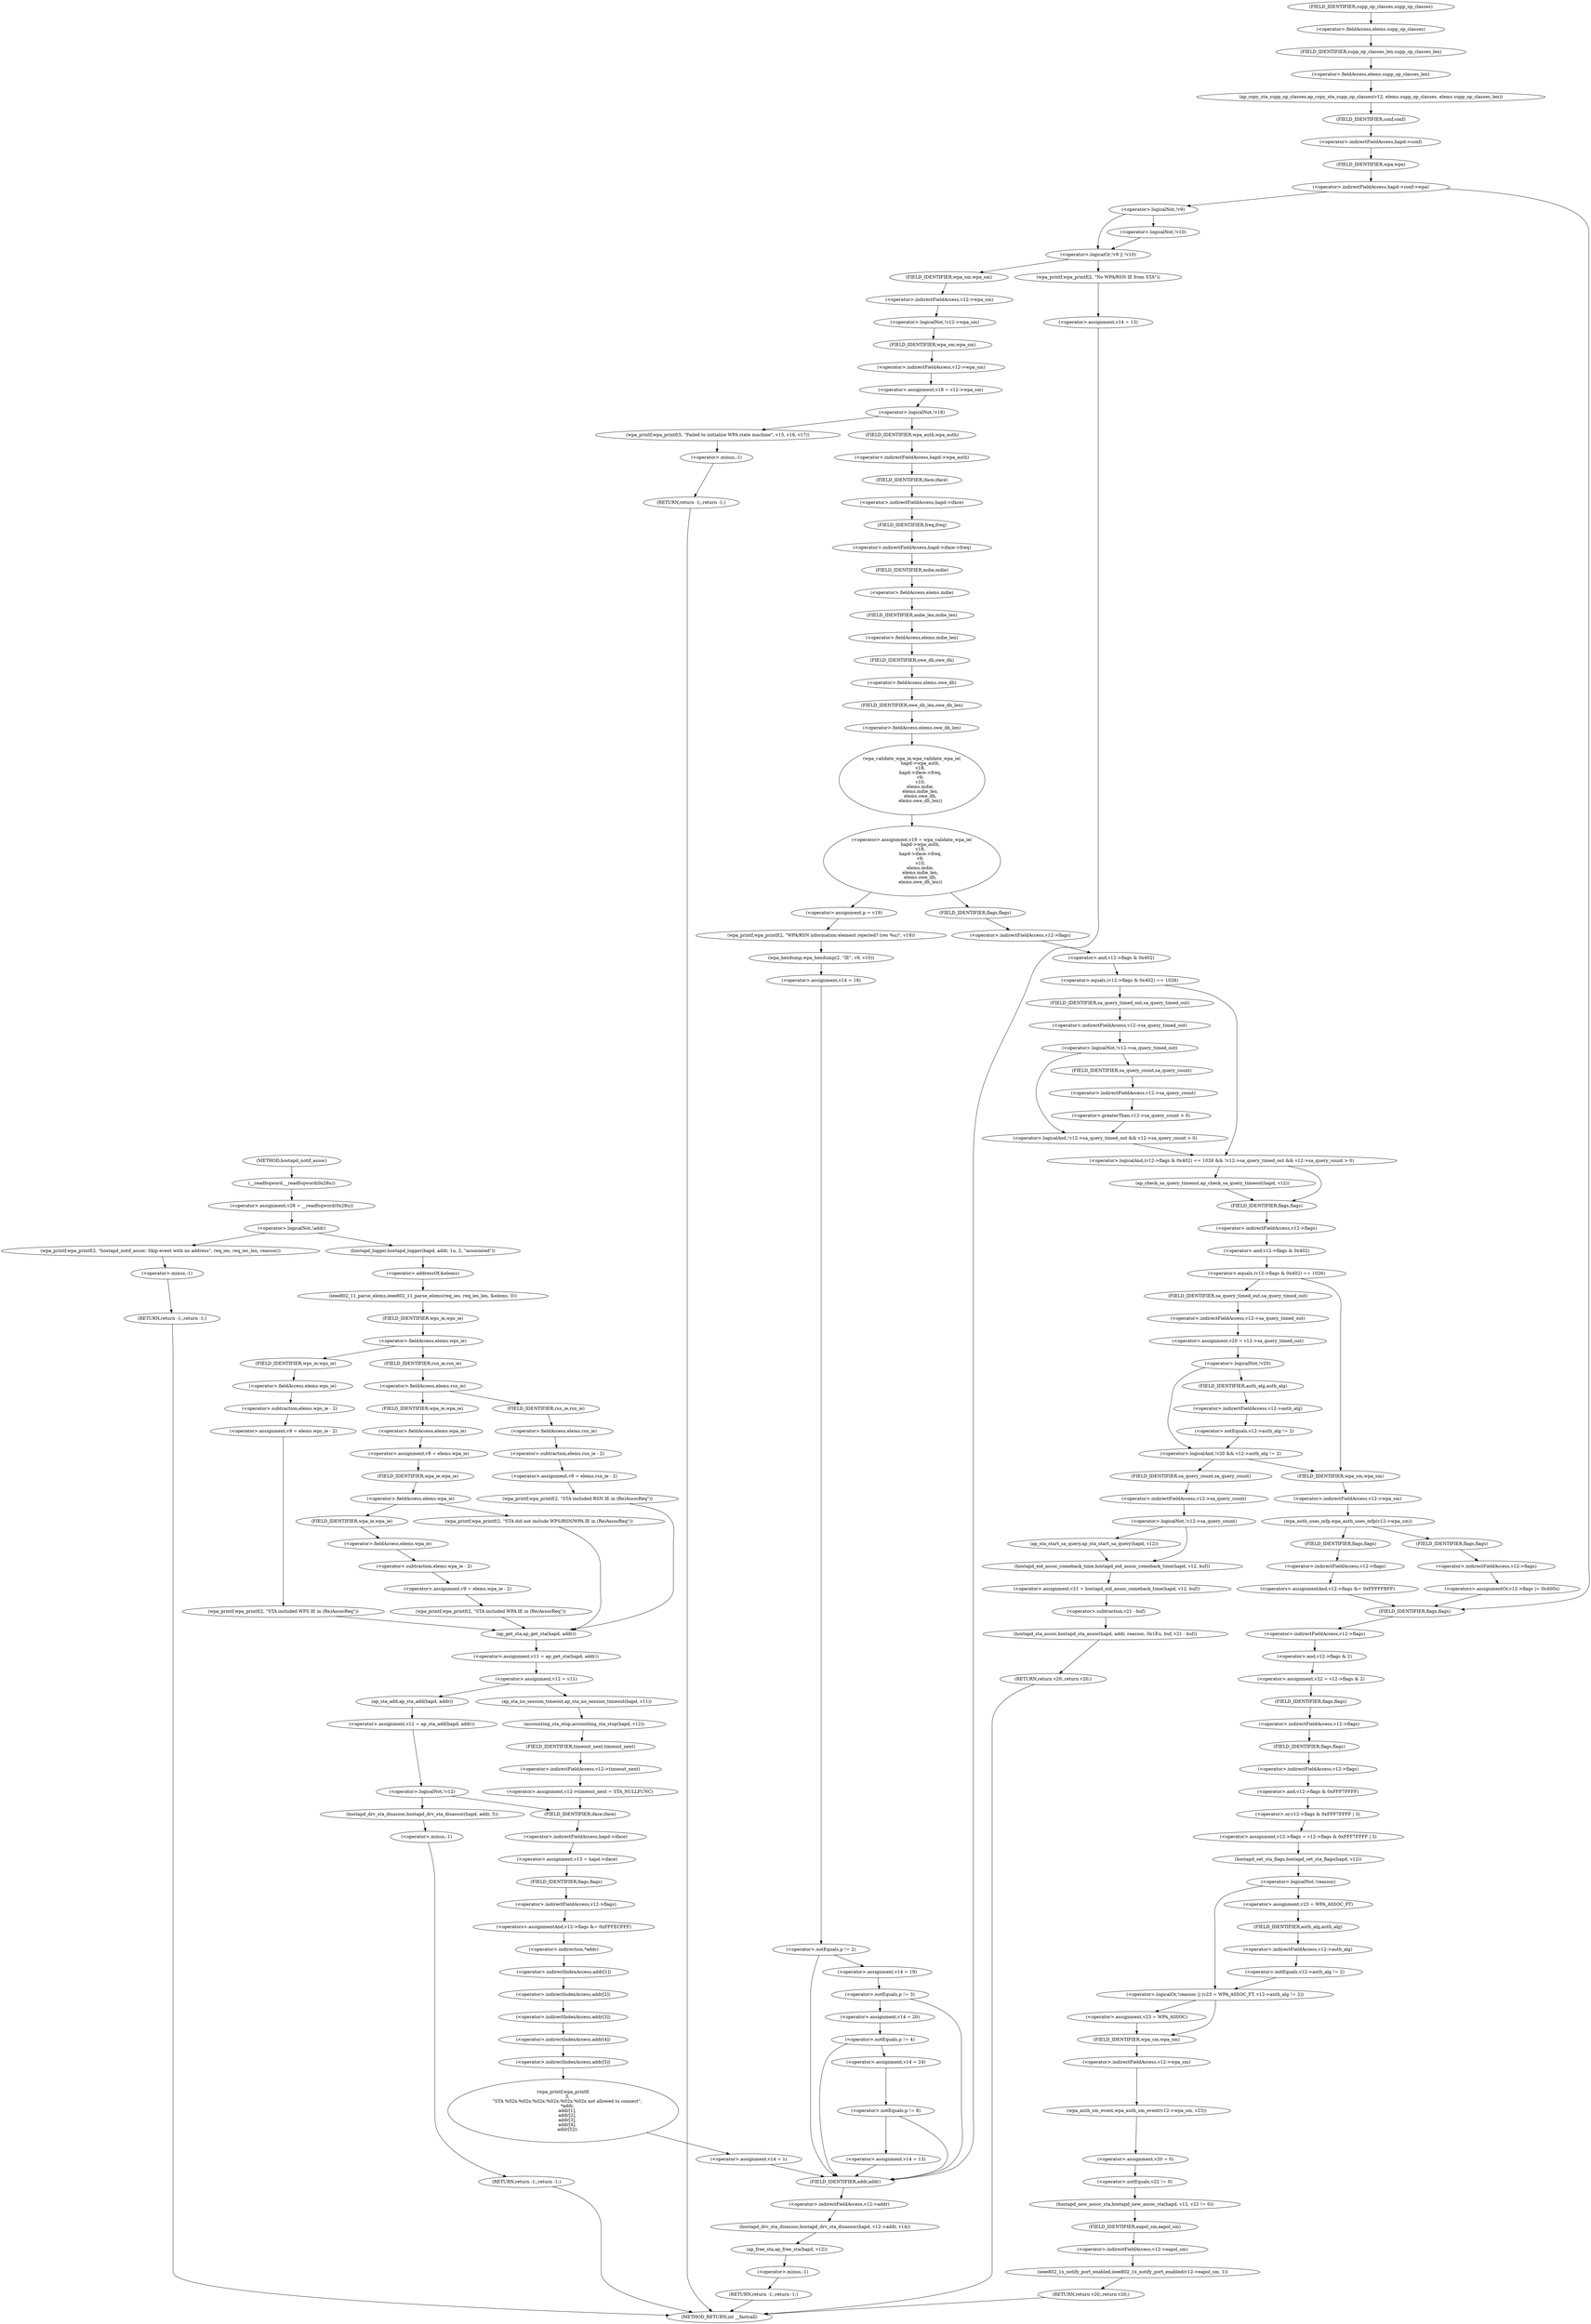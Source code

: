 digraph hostapd_notif_assoc {  
"1000146" [label = "(<operator>.assignment,v28 = __readfsqword(0x28u))" ]
"1000148" [label = "(__readfsqword,__readfsqword(0x28u))" ]
"1000151" [label = "(<operator>.logicalNot,!addr)" ]
"1000154" [label = "(wpa_printf,wpa_printf(2, \"hostapd_notif_assoc: Skip event with no address\", req_ies, req_ies_len, reassoc))" ]
"1000160" [label = "(RETURN,return -1;,return -1;)" ]
"1000161" [label = "(<operator>.minus,-1)" ]
"1000163" [label = "(hostapd_logger,hostapd_logger(hapd, addr, 1u, 2, \"associated\"))" ]
"1000169" [label = "(ieee802_11_parse_elems,ieee802_11_parse_elems(req_ies, req_ies_len, &elems, 0))" ]
"1000172" [label = "(<operator>.addressOf,&elems)" ]
"1000176" [label = "(<operator>.fieldAccess,elems.wps_ie)" ]
"1000178" [label = "(FIELD_IDENTIFIER,wps_ie,wps_ie)" ]
"1000180" [label = "(<operator>.assignment,v9 = elems.wps_ie - 2)" ]
"1000182" [label = "(<operator>.subtraction,elems.wps_ie - 2)" ]
"1000183" [label = "(<operator>.fieldAccess,elems.wps_ie)" ]
"1000185" [label = "(FIELD_IDENTIFIER,wps_ie,wps_ie)" ]
"1000188" [label = "(wpa_printf,wpa_printf(2, \"STA included WPS IE in (Re)AssocReq\"))" ]
"1000193" [label = "(<operator>.fieldAccess,elems.rsn_ie)" ]
"1000195" [label = "(FIELD_IDENTIFIER,rsn_ie,rsn_ie)" ]
"1000197" [label = "(<operator>.assignment,v9 = elems.rsn_ie - 2)" ]
"1000199" [label = "(<operator>.subtraction,elems.rsn_ie - 2)" ]
"1000200" [label = "(<operator>.fieldAccess,elems.rsn_ie)" ]
"1000202" [label = "(FIELD_IDENTIFIER,rsn_ie,rsn_ie)" ]
"1000205" [label = "(wpa_printf,wpa_printf(2, \"STA included RSN IE in (Re)AssocReq\"))" ]
"1000210" [label = "(<operator>.assignment,v9 = elems.wpa_ie)" ]
"1000212" [label = "(<operator>.fieldAccess,elems.wpa_ie)" ]
"1000214" [label = "(FIELD_IDENTIFIER,wpa_ie,wpa_ie)" ]
"1000216" [label = "(<operator>.fieldAccess,elems.wpa_ie)" ]
"1000218" [label = "(FIELD_IDENTIFIER,wpa_ie,wpa_ie)" ]
"1000220" [label = "(<operator>.assignment,v9 = elems.wpa_ie - 2)" ]
"1000222" [label = "(<operator>.subtraction,elems.wpa_ie - 2)" ]
"1000223" [label = "(<operator>.fieldAccess,elems.wpa_ie)" ]
"1000225" [label = "(FIELD_IDENTIFIER,wpa_ie,wpa_ie)" ]
"1000228" [label = "(wpa_printf,wpa_printf(2, \"STA included WPA IE in (Re)AssocReq\"))" ]
"1000234" [label = "(wpa_printf,wpa_printf(2, \"STA did not include WPS/RSN/WPA IE in (Re)AssocReq\"))" ]
"1000237" [label = "(<operator>.assignment,v11 = ap_get_sta(hapd, addr))" ]
"1000239" [label = "(ap_get_sta,ap_get_sta(hapd, addr))" ]
"1000242" [label = "(<operator>.assignment,v12 = v11)" ]
"1000248" [label = "(ap_sta_no_session_timeout,ap_sta_no_session_timeout(hapd, v11))" ]
"1000251" [label = "(accounting_sta_stop,accounting_sta_stop(hapd, v12))" ]
"1000254" [label = "(<operator>.assignment,v12->timeout_next = STA_NULLFUNC)" ]
"1000255" [label = "(<operator>.indirectFieldAccess,v12->timeout_next)" ]
"1000257" [label = "(FIELD_IDENTIFIER,timeout_next,timeout_next)" ]
"1000261" [label = "(<operator>.assignment,v12 = ap_sta_add(hapd, addr))" ]
"1000263" [label = "(ap_sta_add,ap_sta_add(hapd, addr))" ]
"1000267" [label = "(<operator>.logicalNot,!v12)" ]
"1000270" [label = "(hostapd_drv_sta_disassoc,hostapd_drv_sta_disassoc(hapd, addr, 5))" ]
"1000274" [label = "(RETURN,return -1;,return -1;)" ]
"1000275" [label = "(<operator>.minus,-1)" ]
"1000277" [label = "(<operator>.assignment,v13 = hapd->iface)" ]
"1000279" [label = "(<operator>.indirectFieldAccess,hapd->iface)" ]
"1000281" [label = "(FIELD_IDENTIFIER,iface,iface)" ]
"1000282" [label = "(<operators>.assignmentAnd,v12->flags &= 0xFFFECFFF)" ]
"1000283" [label = "(<operator>.indirectFieldAccess,v12->flags)" ]
"1000285" [label = "(FIELD_IDENTIFIER,flags,flags)" ]
"1000288" [label = "(wpa_printf,wpa_printf(\n      3,\n      \"STA %02x:%02x:%02x:%02x:%02x:%02x not allowed to connect\",\n      *addr,\n      addr[1],\n      addr[2],\n      addr[3],\n      addr[4],\n      addr[5]))" ]
"1000291" [label = "(<operator>.indirection,*addr)" ]
"1000293" [label = "(<operator>.indirectIndexAccess,addr[1])" ]
"1000296" [label = "(<operator>.indirectIndexAccess,addr[2])" ]
"1000299" [label = "(<operator>.indirectIndexAccess,addr[3])" ]
"1000302" [label = "(<operator>.indirectIndexAccess,addr[4])" ]
"1000305" [label = "(<operator>.indirectIndexAccess,addr[5])" ]
"1000308" [label = "(<operator>.assignment,v14 = 1)" ]
"1000312" [label = "(hostapd_drv_sta_disassoc,hostapd_drv_sta_disassoc(hapd, v12->addr, v14))" ]
"1000314" [label = "(<operator>.indirectFieldAccess,v12->addr)" ]
"1000316" [label = "(FIELD_IDENTIFIER,addr,addr)" ]
"1000318" [label = "(ap_free_sta,ap_free_sta(hapd, v12))" ]
"1000321" [label = "(RETURN,return -1;,return -1;)" ]
"1000322" [label = "(<operator>.minus,-1)" ]
"1000324" [label = "(ap_copy_sta_supp_op_classes,ap_copy_sta_supp_op_classes(v12, elems.supp_op_classes, elems.supp_op_classes_len))" ]
"1000326" [label = "(<operator>.fieldAccess,elems.supp_op_classes)" ]
"1000328" [label = "(FIELD_IDENTIFIER,supp_op_classes,supp_op_classes)" ]
"1000329" [label = "(<operator>.fieldAccess,elems.supp_op_classes_len)" ]
"1000331" [label = "(FIELD_IDENTIFIER,supp_op_classes_len,supp_op_classes_len)" ]
"1000333" [label = "(<operator>.indirectFieldAccess,hapd->conf->wpa)" ]
"1000334" [label = "(<operator>.indirectFieldAccess,hapd->conf)" ]
"1000336" [label = "(FIELD_IDENTIFIER,conf,conf)" ]
"1000337" [label = "(FIELD_IDENTIFIER,wpa,wpa)" ]
"1000340" [label = "(<operator>.logicalOr,!v9 || !v10)" ]
"1000341" [label = "(<operator>.logicalNot,!v9)" ]
"1000343" [label = "(<operator>.logicalNot,!v10)" ]
"1000346" [label = "(wpa_printf,wpa_printf(2, \"No WPA/RSN IE from STA\"))" ]
"1000349" [label = "(<operator>.assignment,v14 = 13)" ]
"1000354" [label = "(<operator>.logicalNot,!v12->wpa_sm)" ]
"1000355" [label = "(<operator>.indirectFieldAccess,v12->wpa_sm)" ]
"1000357" [label = "(FIELD_IDENTIFIER,wpa_sm,wpa_sm)" ]
"1000358" [label = "(<operator>.assignment,v18 = v12->wpa_sm)" ]
"1000360" [label = "(<operator>.indirectFieldAccess,v12->wpa_sm)" ]
"1000362" [label = "(FIELD_IDENTIFIER,wpa_sm,wpa_sm)" ]
"1000364" [label = "(<operator>.logicalNot,!v18)" ]
"1000367" [label = "(wpa_printf,wpa_printf(5, \"Failed to initialize WPA state machine\", v15, v16, v17))" ]
"1000373" [label = "(RETURN,return -1;,return -1;)" ]
"1000374" [label = "(<operator>.minus,-1)" ]
"1000376" [label = "(<operator>.assignment,v19 = wpa_validate_wpa_ie(\n            hapd->wpa_auth,\n            v18,\n            hapd->iface->freq,\n            v9,\n            v10,\n            elems.mdie,\n            elems.mdie_len,\n            elems.owe_dh,\n            elems.owe_dh_len))" ]
"1000378" [label = "(wpa_validate_wpa_ie,wpa_validate_wpa_ie(\n            hapd->wpa_auth,\n            v18,\n            hapd->iface->freq,\n            v9,\n            v10,\n            elems.mdie,\n            elems.mdie_len,\n            elems.owe_dh,\n            elems.owe_dh_len))" ]
"1000379" [label = "(<operator>.indirectFieldAccess,hapd->wpa_auth)" ]
"1000381" [label = "(FIELD_IDENTIFIER,wpa_auth,wpa_auth)" ]
"1000383" [label = "(<operator>.indirectFieldAccess,hapd->iface->freq)" ]
"1000384" [label = "(<operator>.indirectFieldAccess,hapd->iface)" ]
"1000386" [label = "(FIELD_IDENTIFIER,iface,iface)" ]
"1000387" [label = "(FIELD_IDENTIFIER,freq,freq)" ]
"1000390" [label = "(<operator>.fieldAccess,elems.mdie)" ]
"1000392" [label = "(FIELD_IDENTIFIER,mdie,mdie)" ]
"1000393" [label = "(<operator>.fieldAccess,elems.mdie_len)" ]
"1000395" [label = "(FIELD_IDENTIFIER,mdie_len,mdie_len)" ]
"1000396" [label = "(<operator>.fieldAccess,elems.owe_dh)" ]
"1000398" [label = "(FIELD_IDENTIFIER,owe_dh,owe_dh)" ]
"1000399" [label = "(<operator>.fieldAccess,elems.owe_dh_len)" ]
"1000401" [label = "(FIELD_IDENTIFIER,owe_dh_len,owe_dh_len)" ]
"1000405" [label = "(<operator>.assignment,p = v19)" ]
"1000408" [label = "(wpa_printf,wpa_printf(2, \"WPA/RSN information element rejected? (res %u)\", v19))" ]
"1000412" [label = "(wpa_hexdump,wpa_hexdump(2, \"IE\", v9, v10))" ]
"1000417" [label = "(<operator>.assignment,v14 = 18)" ]
"1000421" [label = "(<operator>.notEquals,p != 2)" ]
"1000425" [label = "(<operator>.assignment,v14 = 19)" ]
"1000429" [label = "(<operator>.notEquals,p != 3)" ]
"1000433" [label = "(<operator>.assignment,v14 = 20)" ]
"1000437" [label = "(<operator>.notEquals,p != 4)" ]
"1000441" [label = "(<operator>.assignment,v14 = 24)" ]
"1000445" [label = "(<operator>.notEquals,p != 8)" ]
"1000448" [label = "(<operator>.assignment,v14 = 13)" ]
"1000453" [label = "(<operator>.logicalAnd,(v12->flags & 0x402) == 1026 && !v12->sa_query_timed_out && v12->sa_query_count > 0)" ]
"1000454" [label = "(<operator>.equals,(v12->flags & 0x402) == 1026)" ]
"1000455" [label = "(<operator>.and,v12->flags & 0x402)" ]
"1000456" [label = "(<operator>.indirectFieldAccess,v12->flags)" ]
"1000458" [label = "(FIELD_IDENTIFIER,flags,flags)" ]
"1000461" [label = "(<operator>.logicalAnd,!v12->sa_query_timed_out && v12->sa_query_count > 0)" ]
"1000462" [label = "(<operator>.logicalNot,!v12->sa_query_timed_out)" ]
"1000463" [label = "(<operator>.indirectFieldAccess,v12->sa_query_timed_out)" ]
"1000465" [label = "(FIELD_IDENTIFIER,sa_query_timed_out,sa_query_timed_out)" ]
"1000466" [label = "(<operator>.greaterThan,v12->sa_query_count > 0)" ]
"1000467" [label = "(<operator>.indirectFieldAccess,v12->sa_query_count)" ]
"1000469" [label = "(FIELD_IDENTIFIER,sa_query_count,sa_query_count)" ]
"1000471" [label = "(ap_check_sa_query_timeout,ap_check_sa_query_timeout(hapd, v12))" ]
"1000475" [label = "(<operator>.equals,(v12->flags & 0x402) == 1026)" ]
"1000476" [label = "(<operator>.and,v12->flags & 0x402)" ]
"1000477" [label = "(<operator>.indirectFieldAccess,v12->flags)" ]
"1000479" [label = "(FIELD_IDENTIFIER,flags,flags)" ]
"1000483" [label = "(<operator>.assignment,v20 = v12->sa_query_timed_out)" ]
"1000485" [label = "(<operator>.indirectFieldAccess,v12->sa_query_timed_out)" ]
"1000487" [label = "(FIELD_IDENTIFIER,sa_query_timed_out,sa_query_timed_out)" ]
"1000489" [label = "(<operator>.logicalAnd,!v20 && v12->auth_alg != 2)" ]
"1000490" [label = "(<operator>.logicalNot,!v20)" ]
"1000492" [label = "(<operator>.notEquals,v12->auth_alg != 2)" ]
"1000493" [label = "(<operator>.indirectFieldAccess,v12->auth_alg)" ]
"1000495" [label = "(FIELD_IDENTIFIER,auth_alg,auth_alg)" ]
"1000499" [label = "(<operator>.logicalNot,!v12->sa_query_count)" ]
"1000500" [label = "(<operator>.indirectFieldAccess,v12->sa_query_count)" ]
"1000502" [label = "(FIELD_IDENTIFIER,sa_query_count,sa_query_count)" ]
"1000503" [label = "(ap_sta_start_sa_query,ap_sta_start_sa_query(hapd, v12))" ]
"1000506" [label = "(<operator>.assignment,v21 = hostapd_eid_assoc_comeback_time(hapd, v12, buf))" ]
"1000508" [label = "(hostapd_eid_assoc_comeback_time,hostapd_eid_assoc_comeback_time(hapd, v12, buf))" ]
"1000512" [label = "(hostapd_sta_assoc,hostapd_sta_assoc(hapd, addr, reassoc, 0x1Eu, buf, v21 - buf))" ]
"1000518" [label = "(<operator>.subtraction,v21 - buf)" ]
"1000521" [label = "(RETURN,return v20;,return v20;)" ]
"1000524" [label = "(wpa_auth_uses_mfp,wpa_auth_uses_mfp(v12->wpa_sm))" ]
"1000525" [label = "(<operator>.indirectFieldAccess,v12->wpa_sm)" ]
"1000527" [label = "(FIELD_IDENTIFIER,wpa_sm,wpa_sm)" ]
"1000528" [label = "(<operators>.assignmentOr,v12->flags |= 0x400u)" ]
"1000529" [label = "(<operator>.indirectFieldAccess,v12->flags)" ]
"1000531" [label = "(FIELD_IDENTIFIER,flags,flags)" ]
"1000534" [label = "(<operators>.assignmentAnd,v12->flags &= 0xFFFFFBFF)" ]
"1000535" [label = "(<operator>.indirectFieldAccess,v12->flags)" ]
"1000537" [label = "(FIELD_IDENTIFIER,flags,flags)" ]
"1000539" [label = "(<operator>.assignment,v22 = v12->flags & 2)" ]
"1000541" [label = "(<operator>.and,v12->flags & 2)" ]
"1000542" [label = "(<operator>.indirectFieldAccess,v12->flags)" ]
"1000544" [label = "(FIELD_IDENTIFIER,flags,flags)" ]
"1000546" [label = "(<operator>.assignment,v12->flags = v12->flags & 0xFFF7FFFF | 3)" ]
"1000547" [label = "(<operator>.indirectFieldAccess,v12->flags)" ]
"1000549" [label = "(FIELD_IDENTIFIER,flags,flags)" ]
"1000550" [label = "(<operator>.or,v12->flags & 0xFFF7FFFF | 3)" ]
"1000551" [label = "(<operator>.and,v12->flags & 0xFFF7FFFF)" ]
"1000552" [label = "(<operator>.indirectFieldAccess,v12->flags)" ]
"1000554" [label = "(FIELD_IDENTIFIER,flags,flags)" ]
"1000557" [label = "(hostapd_set_sta_flags,hostapd_set_sta_flags(hapd, v12))" ]
"1000561" [label = "(<operator>.logicalOr,!reassoc || (v23 = WPA_ASSOC_FT, v12->auth_alg != 2))" ]
"1000562" [label = "(<operator>.logicalNot,!reassoc)" ]
"1000565" [label = "(<operator>.assignment,v23 = WPA_ASSOC_FT)" ]
"1000568" [label = "(<operator>.notEquals,v12->auth_alg != 2)" ]
"1000569" [label = "(<operator>.indirectFieldAccess,v12->auth_alg)" ]
"1000571" [label = "(FIELD_IDENTIFIER,auth_alg,auth_alg)" ]
"1000573" [label = "(<operator>.assignment,v23 = WPA_ASSOC)" ]
"1000576" [label = "(wpa_auth_sm_event,wpa_auth_sm_event(v12->wpa_sm, v23))" ]
"1000577" [label = "(<operator>.indirectFieldAccess,v12->wpa_sm)" ]
"1000579" [label = "(FIELD_IDENTIFIER,wpa_sm,wpa_sm)" ]
"1000581" [label = "(<operator>.assignment,v20 = 0)" ]
"1000584" [label = "(hostapd_new_assoc_sta,hostapd_new_assoc_sta(hapd, v12, v22 != 0))" ]
"1000587" [label = "(<operator>.notEquals,v22 != 0)" ]
"1000590" [label = "(ieee802_1x_notify_port_enabled,ieee802_1x_notify_port_enabled(v12->eapol_sm, 1))" ]
"1000591" [label = "(<operator>.indirectFieldAccess,v12->eapol_sm)" ]
"1000593" [label = "(FIELD_IDENTIFIER,eapol_sm,eapol_sm)" ]
"1000595" [label = "(RETURN,return v20;,return v20;)" ]
"1000120" [label = "(METHOD,hostapd_notif_assoc)" ]
"1000597" [label = "(METHOD_RETURN,int __fastcall)" ]
  "1000146" -> "1000151" 
  "1000148" -> "1000146" 
  "1000151" -> "1000154" 
  "1000151" -> "1000163" 
  "1000154" -> "1000161" 
  "1000160" -> "1000597" 
  "1000161" -> "1000160" 
  "1000163" -> "1000172" 
  "1000169" -> "1000178" 
  "1000172" -> "1000169" 
  "1000176" -> "1000185" 
  "1000176" -> "1000195" 
  "1000178" -> "1000176" 
  "1000180" -> "1000188" 
  "1000182" -> "1000180" 
  "1000183" -> "1000182" 
  "1000185" -> "1000183" 
  "1000188" -> "1000239" 
  "1000193" -> "1000202" 
  "1000193" -> "1000214" 
  "1000195" -> "1000193" 
  "1000197" -> "1000205" 
  "1000199" -> "1000197" 
  "1000200" -> "1000199" 
  "1000202" -> "1000200" 
  "1000205" -> "1000239" 
  "1000210" -> "1000218" 
  "1000212" -> "1000210" 
  "1000214" -> "1000212" 
  "1000216" -> "1000225" 
  "1000216" -> "1000234" 
  "1000218" -> "1000216" 
  "1000220" -> "1000228" 
  "1000222" -> "1000220" 
  "1000223" -> "1000222" 
  "1000225" -> "1000223" 
  "1000228" -> "1000239" 
  "1000234" -> "1000239" 
  "1000237" -> "1000242" 
  "1000239" -> "1000237" 
  "1000242" -> "1000248" 
  "1000242" -> "1000263" 
  "1000248" -> "1000251" 
  "1000251" -> "1000257" 
  "1000254" -> "1000281" 
  "1000255" -> "1000254" 
  "1000257" -> "1000255" 
  "1000261" -> "1000267" 
  "1000263" -> "1000261" 
  "1000267" -> "1000270" 
  "1000267" -> "1000281" 
  "1000270" -> "1000275" 
  "1000274" -> "1000597" 
  "1000275" -> "1000274" 
  "1000277" -> "1000285" 
  "1000279" -> "1000277" 
  "1000281" -> "1000279" 
  "1000282" -> "1000291" 
  "1000283" -> "1000282" 
  "1000285" -> "1000283" 
  "1000288" -> "1000308" 
  "1000291" -> "1000293" 
  "1000293" -> "1000296" 
  "1000296" -> "1000299" 
  "1000299" -> "1000302" 
  "1000302" -> "1000305" 
  "1000305" -> "1000288" 
  "1000308" -> "1000316" 
  "1000312" -> "1000318" 
  "1000314" -> "1000312" 
  "1000316" -> "1000314" 
  "1000318" -> "1000322" 
  "1000321" -> "1000597" 
  "1000322" -> "1000321" 
  "1000324" -> "1000336" 
  "1000326" -> "1000331" 
  "1000328" -> "1000326" 
  "1000329" -> "1000324" 
  "1000331" -> "1000329" 
  "1000333" -> "1000341" 
  "1000333" -> "1000544" 
  "1000334" -> "1000337" 
  "1000336" -> "1000334" 
  "1000337" -> "1000333" 
  "1000340" -> "1000346" 
  "1000340" -> "1000357" 
  "1000341" -> "1000340" 
  "1000341" -> "1000343" 
  "1000343" -> "1000340" 
  "1000346" -> "1000349" 
  "1000349" -> "1000316" 
  "1000354" -> "1000362" 
  "1000355" -> "1000354" 
  "1000357" -> "1000355" 
  "1000358" -> "1000364" 
  "1000360" -> "1000358" 
  "1000362" -> "1000360" 
  "1000364" -> "1000367" 
  "1000364" -> "1000381" 
  "1000367" -> "1000374" 
  "1000373" -> "1000597" 
  "1000374" -> "1000373" 
  "1000376" -> "1000405" 
  "1000376" -> "1000458" 
  "1000378" -> "1000376" 
  "1000379" -> "1000386" 
  "1000381" -> "1000379" 
  "1000383" -> "1000392" 
  "1000384" -> "1000387" 
  "1000386" -> "1000384" 
  "1000387" -> "1000383" 
  "1000390" -> "1000395" 
  "1000392" -> "1000390" 
  "1000393" -> "1000398" 
  "1000395" -> "1000393" 
  "1000396" -> "1000401" 
  "1000398" -> "1000396" 
  "1000399" -> "1000378" 
  "1000401" -> "1000399" 
  "1000405" -> "1000408" 
  "1000408" -> "1000412" 
  "1000412" -> "1000417" 
  "1000417" -> "1000421" 
  "1000421" -> "1000425" 
  "1000421" -> "1000316" 
  "1000425" -> "1000429" 
  "1000429" -> "1000433" 
  "1000429" -> "1000316" 
  "1000433" -> "1000437" 
  "1000437" -> "1000441" 
  "1000437" -> "1000316" 
  "1000441" -> "1000445" 
  "1000445" -> "1000448" 
  "1000445" -> "1000316" 
  "1000448" -> "1000316" 
  "1000453" -> "1000471" 
  "1000453" -> "1000479" 
  "1000454" -> "1000453" 
  "1000454" -> "1000465" 
  "1000455" -> "1000454" 
  "1000456" -> "1000455" 
  "1000458" -> "1000456" 
  "1000461" -> "1000453" 
  "1000462" -> "1000461" 
  "1000462" -> "1000469" 
  "1000463" -> "1000462" 
  "1000465" -> "1000463" 
  "1000466" -> "1000461" 
  "1000467" -> "1000466" 
  "1000469" -> "1000467" 
  "1000471" -> "1000479" 
  "1000475" -> "1000487" 
  "1000475" -> "1000527" 
  "1000476" -> "1000475" 
  "1000477" -> "1000476" 
  "1000479" -> "1000477" 
  "1000483" -> "1000490" 
  "1000485" -> "1000483" 
  "1000487" -> "1000485" 
  "1000489" -> "1000502" 
  "1000489" -> "1000527" 
  "1000490" -> "1000489" 
  "1000490" -> "1000495" 
  "1000492" -> "1000489" 
  "1000493" -> "1000492" 
  "1000495" -> "1000493" 
  "1000499" -> "1000503" 
  "1000499" -> "1000508" 
  "1000500" -> "1000499" 
  "1000502" -> "1000500" 
  "1000503" -> "1000508" 
  "1000506" -> "1000518" 
  "1000508" -> "1000506" 
  "1000512" -> "1000521" 
  "1000518" -> "1000512" 
  "1000521" -> "1000597" 
  "1000524" -> "1000531" 
  "1000524" -> "1000537" 
  "1000525" -> "1000524" 
  "1000527" -> "1000525" 
  "1000528" -> "1000544" 
  "1000529" -> "1000528" 
  "1000531" -> "1000529" 
  "1000534" -> "1000544" 
  "1000535" -> "1000534" 
  "1000537" -> "1000535" 
  "1000539" -> "1000549" 
  "1000541" -> "1000539" 
  "1000542" -> "1000541" 
  "1000544" -> "1000542" 
  "1000546" -> "1000557" 
  "1000547" -> "1000554" 
  "1000549" -> "1000547" 
  "1000550" -> "1000546" 
  "1000551" -> "1000550" 
  "1000552" -> "1000551" 
  "1000554" -> "1000552" 
  "1000557" -> "1000562" 
  "1000561" -> "1000573" 
  "1000561" -> "1000579" 
  "1000562" -> "1000561" 
  "1000562" -> "1000565" 
  "1000565" -> "1000571" 
  "1000568" -> "1000561" 
  "1000569" -> "1000568" 
  "1000571" -> "1000569" 
  "1000573" -> "1000579" 
  "1000576" -> "1000581" 
  "1000577" -> "1000576" 
  "1000579" -> "1000577" 
  "1000581" -> "1000587" 
  "1000584" -> "1000593" 
  "1000587" -> "1000584" 
  "1000590" -> "1000595" 
  "1000591" -> "1000590" 
  "1000593" -> "1000591" 
  "1000595" -> "1000597" 
  "1000120" -> "1000148" 
}
